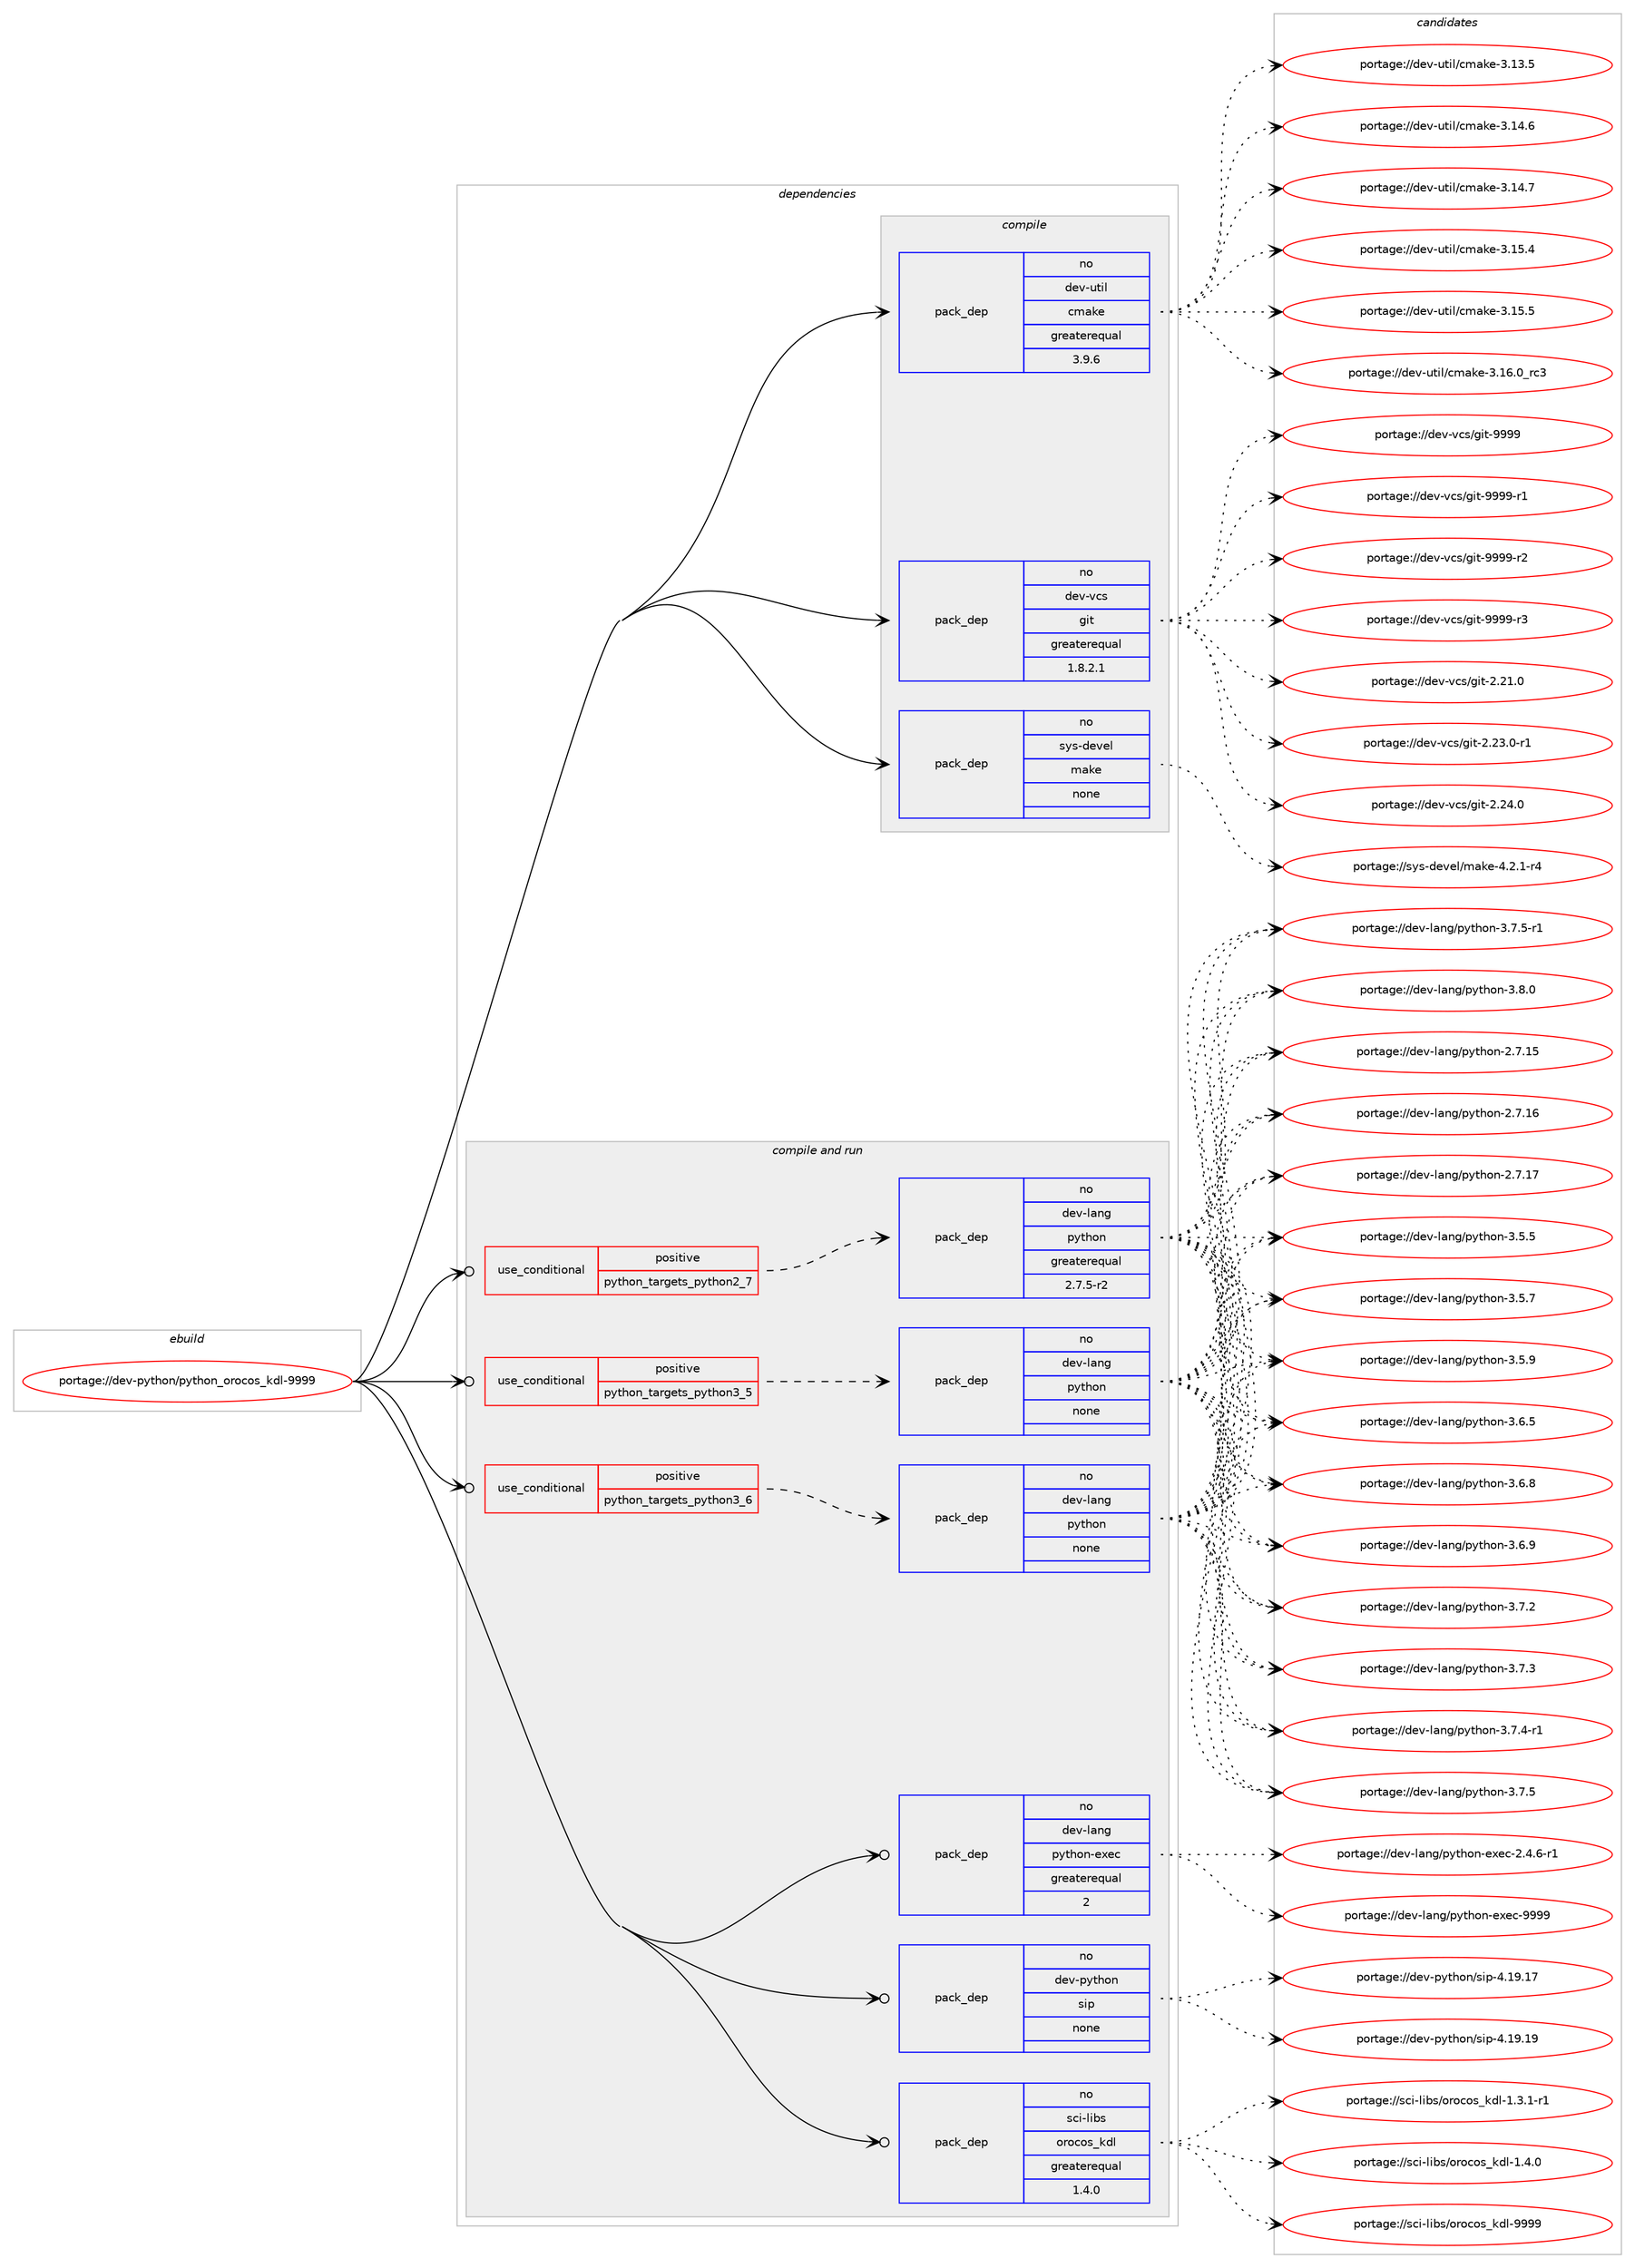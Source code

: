digraph prolog {

# *************
# Graph options
# *************

newrank=true;
concentrate=true;
compound=true;
graph [rankdir=LR,fontname=Helvetica,fontsize=10,ranksep=1.5];#, ranksep=2.5, nodesep=0.2];
edge  [arrowhead=vee];
node  [fontname=Helvetica,fontsize=10];

# **********
# The ebuild
# **********

subgraph cluster_leftcol {
color=gray;
rank=same;
label=<<i>ebuild</i>>;
id [label="portage://dev-python/python_orocos_kdl-9999", color=red, width=4, href="../dev-python/python_orocos_kdl-9999.svg"];
}

# ****************
# The dependencies
# ****************

subgraph cluster_midcol {
color=gray;
label=<<i>dependencies</i>>;
subgraph cluster_compile {
fillcolor="#eeeeee";
style=filled;
label=<<i>compile</i>>;
subgraph pack127727 {
dependency168473 [label=<<TABLE BORDER="0" CELLBORDER="1" CELLSPACING="0" CELLPADDING="4" WIDTH="220"><TR><TD ROWSPAN="6" CELLPADDING="30">pack_dep</TD></TR><TR><TD WIDTH="110">no</TD></TR><TR><TD>dev-util</TD></TR><TR><TD>cmake</TD></TR><TR><TD>greaterequal</TD></TR><TR><TD>3.9.6</TD></TR></TABLE>>, shape=none, color=blue];
}
id:e -> dependency168473:w [weight=20,style="solid",arrowhead="vee"];
subgraph pack127728 {
dependency168474 [label=<<TABLE BORDER="0" CELLBORDER="1" CELLSPACING="0" CELLPADDING="4" WIDTH="220"><TR><TD ROWSPAN="6" CELLPADDING="30">pack_dep</TD></TR><TR><TD WIDTH="110">no</TD></TR><TR><TD>dev-vcs</TD></TR><TR><TD>git</TD></TR><TR><TD>greaterequal</TD></TR><TR><TD>1.8.2.1</TD></TR></TABLE>>, shape=none, color=blue];
}
id:e -> dependency168474:w [weight=20,style="solid",arrowhead="vee"];
subgraph pack127729 {
dependency168475 [label=<<TABLE BORDER="0" CELLBORDER="1" CELLSPACING="0" CELLPADDING="4" WIDTH="220"><TR><TD ROWSPAN="6" CELLPADDING="30">pack_dep</TD></TR><TR><TD WIDTH="110">no</TD></TR><TR><TD>sys-devel</TD></TR><TR><TD>make</TD></TR><TR><TD>none</TD></TR><TR><TD></TD></TR></TABLE>>, shape=none, color=blue];
}
id:e -> dependency168475:w [weight=20,style="solid",arrowhead="vee"];
}
subgraph cluster_compileandrun {
fillcolor="#eeeeee";
style=filled;
label=<<i>compile and run</i>>;
subgraph cond37352 {
dependency168476 [label=<<TABLE BORDER="0" CELLBORDER="1" CELLSPACING="0" CELLPADDING="4"><TR><TD ROWSPAN="3" CELLPADDING="10">use_conditional</TD></TR><TR><TD>positive</TD></TR><TR><TD>python_targets_python2_7</TD></TR></TABLE>>, shape=none, color=red];
subgraph pack127730 {
dependency168477 [label=<<TABLE BORDER="0" CELLBORDER="1" CELLSPACING="0" CELLPADDING="4" WIDTH="220"><TR><TD ROWSPAN="6" CELLPADDING="30">pack_dep</TD></TR><TR><TD WIDTH="110">no</TD></TR><TR><TD>dev-lang</TD></TR><TR><TD>python</TD></TR><TR><TD>greaterequal</TD></TR><TR><TD>2.7.5-r2</TD></TR></TABLE>>, shape=none, color=blue];
}
dependency168476:e -> dependency168477:w [weight=20,style="dashed",arrowhead="vee"];
}
id:e -> dependency168476:w [weight=20,style="solid",arrowhead="odotvee"];
subgraph cond37353 {
dependency168478 [label=<<TABLE BORDER="0" CELLBORDER="1" CELLSPACING="0" CELLPADDING="4"><TR><TD ROWSPAN="3" CELLPADDING="10">use_conditional</TD></TR><TR><TD>positive</TD></TR><TR><TD>python_targets_python3_5</TD></TR></TABLE>>, shape=none, color=red];
subgraph pack127731 {
dependency168479 [label=<<TABLE BORDER="0" CELLBORDER="1" CELLSPACING="0" CELLPADDING="4" WIDTH="220"><TR><TD ROWSPAN="6" CELLPADDING="30">pack_dep</TD></TR><TR><TD WIDTH="110">no</TD></TR><TR><TD>dev-lang</TD></TR><TR><TD>python</TD></TR><TR><TD>none</TD></TR><TR><TD></TD></TR></TABLE>>, shape=none, color=blue];
}
dependency168478:e -> dependency168479:w [weight=20,style="dashed",arrowhead="vee"];
}
id:e -> dependency168478:w [weight=20,style="solid",arrowhead="odotvee"];
subgraph cond37354 {
dependency168480 [label=<<TABLE BORDER="0" CELLBORDER="1" CELLSPACING="0" CELLPADDING="4"><TR><TD ROWSPAN="3" CELLPADDING="10">use_conditional</TD></TR><TR><TD>positive</TD></TR><TR><TD>python_targets_python3_6</TD></TR></TABLE>>, shape=none, color=red];
subgraph pack127732 {
dependency168481 [label=<<TABLE BORDER="0" CELLBORDER="1" CELLSPACING="0" CELLPADDING="4" WIDTH="220"><TR><TD ROWSPAN="6" CELLPADDING="30">pack_dep</TD></TR><TR><TD WIDTH="110">no</TD></TR><TR><TD>dev-lang</TD></TR><TR><TD>python</TD></TR><TR><TD>none</TD></TR><TR><TD></TD></TR></TABLE>>, shape=none, color=blue];
}
dependency168480:e -> dependency168481:w [weight=20,style="dashed",arrowhead="vee"];
}
id:e -> dependency168480:w [weight=20,style="solid",arrowhead="odotvee"];
subgraph pack127733 {
dependency168482 [label=<<TABLE BORDER="0" CELLBORDER="1" CELLSPACING="0" CELLPADDING="4" WIDTH="220"><TR><TD ROWSPAN="6" CELLPADDING="30">pack_dep</TD></TR><TR><TD WIDTH="110">no</TD></TR><TR><TD>dev-lang</TD></TR><TR><TD>python-exec</TD></TR><TR><TD>greaterequal</TD></TR><TR><TD>2</TD></TR></TABLE>>, shape=none, color=blue];
}
id:e -> dependency168482:w [weight=20,style="solid",arrowhead="odotvee"];
subgraph pack127734 {
dependency168483 [label=<<TABLE BORDER="0" CELLBORDER="1" CELLSPACING="0" CELLPADDING="4" WIDTH="220"><TR><TD ROWSPAN="6" CELLPADDING="30">pack_dep</TD></TR><TR><TD WIDTH="110">no</TD></TR><TR><TD>dev-python</TD></TR><TR><TD>sip</TD></TR><TR><TD>none</TD></TR><TR><TD></TD></TR></TABLE>>, shape=none, color=blue];
}
id:e -> dependency168483:w [weight=20,style="solid",arrowhead="odotvee"];
subgraph pack127735 {
dependency168484 [label=<<TABLE BORDER="0" CELLBORDER="1" CELLSPACING="0" CELLPADDING="4" WIDTH="220"><TR><TD ROWSPAN="6" CELLPADDING="30">pack_dep</TD></TR><TR><TD WIDTH="110">no</TD></TR><TR><TD>sci-libs</TD></TR><TR><TD>orocos_kdl</TD></TR><TR><TD>greaterequal</TD></TR><TR><TD>1.4.0</TD></TR></TABLE>>, shape=none, color=blue];
}
id:e -> dependency168484:w [weight=20,style="solid",arrowhead="odotvee"];
}
subgraph cluster_run {
fillcolor="#eeeeee";
style=filled;
label=<<i>run</i>>;
}
}

# **************
# The candidates
# **************

subgraph cluster_choices {
rank=same;
color=gray;
label=<<i>candidates</i>>;

subgraph choice127727 {
color=black;
nodesep=1;
choiceportage1001011184511711610510847991099710710145514649514653 [label="portage://dev-util/cmake-3.13.5", color=red, width=4,href="../dev-util/cmake-3.13.5.svg"];
choiceportage1001011184511711610510847991099710710145514649524654 [label="portage://dev-util/cmake-3.14.6", color=red, width=4,href="../dev-util/cmake-3.14.6.svg"];
choiceportage1001011184511711610510847991099710710145514649524655 [label="portage://dev-util/cmake-3.14.7", color=red, width=4,href="../dev-util/cmake-3.14.7.svg"];
choiceportage1001011184511711610510847991099710710145514649534652 [label="portage://dev-util/cmake-3.15.4", color=red, width=4,href="../dev-util/cmake-3.15.4.svg"];
choiceportage1001011184511711610510847991099710710145514649534653 [label="portage://dev-util/cmake-3.15.5", color=red, width=4,href="../dev-util/cmake-3.15.5.svg"];
choiceportage1001011184511711610510847991099710710145514649544648951149951 [label="portage://dev-util/cmake-3.16.0_rc3", color=red, width=4,href="../dev-util/cmake-3.16.0_rc3.svg"];
dependency168473:e -> choiceportage1001011184511711610510847991099710710145514649514653:w [style=dotted,weight="100"];
dependency168473:e -> choiceportage1001011184511711610510847991099710710145514649524654:w [style=dotted,weight="100"];
dependency168473:e -> choiceportage1001011184511711610510847991099710710145514649524655:w [style=dotted,weight="100"];
dependency168473:e -> choiceportage1001011184511711610510847991099710710145514649534652:w [style=dotted,weight="100"];
dependency168473:e -> choiceportage1001011184511711610510847991099710710145514649534653:w [style=dotted,weight="100"];
dependency168473:e -> choiceportage1001011184511711610510847991099710710145514649544648951149951:w [style=dotted,weight="100"];
}
subgraph choice127728 {
color=black;
nodesep=1;
choiceportage10010111845118991154710310511645504650494648 [label="portage://dev-vcs/git-2.21.0", color=red, width=4,href="../dev-vcs/git-2.21.0.svg"];
choiceportage100101118451189911547103105116455046505146484511449 [label="portage://dev-vcs/git-2.23.0-r1", color=red, width=4,href="../dev-vcs/git-2.23.0-r1.svg"];
choiceportage10010111845118991154710310511645504650524648 [label="portage://dev-vcs/git-2.24.0", color=red, width=4,href="../dev-vcs/git-2.24.0.svg"];
choiceportage1001011184511899115471031051164557575757 [label="portage://dev-vcs/git-9999", color=red, width=4,href="../dev-vcs/git-9999.svg"];
choiceportage10010111845118991154710310511645575757574511449 [label="portage://dev-vcs/git-9999-r1", color=red, width=4,href="../dev-vcs/git-9999-r1.svg"];
choiceportage10010111845118991154710310511645575757574511450 [label="portage://dev-vcs/git-9999-r2", color=red, width=4,href="../dev-vcs/git-9999-r2.svg"];
choiceportage10010111845118991154710310511645575757574511451 [label="portage://dev-vcs/git-9999-r3", color=red, width=4,href="../dev-vcs/git-9999-r3.svg"];
dependency168474:e -> choiceportage10010111845118991154710310511645504650494648:w [style=dotted,weight="100"];
dependency168474:e -> choiceportage100101118451189911547103105116455046505146484511449:w [style=dotted,weight="100"];
dependency168474:e -> choiceportage10010111845118991154710310511645504650524648:w [style=dotted,weight="100"];
dependency168474:e -> choiceportage1001011184511899115471031051164557575757:w [style=dotted,weight="100"];
dependency168474:e -> choiceportage10010111845118991154710310511645575757574511449:w [style=dotted,weight="100"];
dependency168474:e -> choiceportage10010111845118991154710310511645575757574511450:w [style=dotted,weight="100"];
dependency168474:e -> choiceportage10010111845118991154710310511645575757574511451:w [style=dotted,weight="100"];
}
subgraph choice127729 {
color=black;
nodesep=1;
choiceportage1151211154510010111810110847109971071014552465046494511452 [label="portage://sys-devel/make-4.2.1-r4", color=red, width=4,href="../sys-devel/make-4.2.1-r4.svg"];
dependency168475:e -> choiceportage1151211154510010111810110847109971071014552465046494511452:w [style=dotted,weight="100"];
}
subgraph choice127730 {
color=black;
nodesep=1;
choiceportage10010111845108971101034711212111610411111045504655464953 [label="portage://dev-lang/python-2.7.15", color=red, width=4,href="../dev-lang/python-2.7.15.svg"];
choiceportage10010111845108971101034711212111610411111045504655464954 [label="portage://dev-lang/python-2.7.16", color=red, width=4,href="../dev-lang/python-2.7.16.svg"];
choiceportage10010111845108971101034711212111610411111045504655464955 [label="portage://dev-lang/python-2.7.17", color=red, width=4,href="../dev-lang/python-2.7.17.svg"];
choiceportage100101118451089711010347112121116104111110455146534653 [label="portage://dev-lang/python-3.5.5", color=red, width=4,href="../dev-lang/python-3.5.5.svg"];
choiceportage100101118451089711010347112121116104111110455146534655 [label="portage://dev-lang/python-3.5.7", color=red, width=4,href="../dev-lang/python-3.5.7.svg"];
choiceportage100101118451089711010347112121116104111110455146534657 [label="portage://dev-lang/python-3.5.9", color=red, width=4,href="../dev-lang/python-3.5.9.svg"];
choiceportage100101118451089711010347112121116104111110455146544653 [label="portage://dev-lang/python-3.6.5", color=red, width=4,href="../dev-lang/python-3.6.5.svg"];
choiceportage100101118451089711010347112121116104111110455146544656 [label="portage://dev-lang/python-3.6.8", color=red, width=4,href="../dev-lang/python-3.6.8.svg"];
choiceportage100101118451089711010347112121116104111110455146544657 [label="portage://dev-lang/python-3.6.9", color=red, width=4,href="../dev-lang/python-3.6.9.svg"];
choiceportage100101118451089711010347112121116104111110455146554650 [label="portage://dev-lang/python-3.7.2", color=red, width=4,href="../dev-lang/python-3.7.2.svg"];
choiceportage100101118451089711010347112121116104111110455146554651 [label="portage://dev-lang/python-3.7.3", color=red, width=4,href="../dev-lang/python-3.7.3.svg"];
choiceportage1001011184510897110103471121211161041111104551465546524511449 [label="portage://dev-lang/python-3.7.4-r1", color=red, width=4,href="../dev-lang/python-3.7.4-r1.svg"];
choiceportage100101118451089711010347112121116104111110455146554653 [label="portage://dev-lang/python-3.7.5", color=red, width=4,href="../dev-lang/python-3.7.5.svg"];
choiceportage1001011184510897110103471121211161041111104551465546534511449 [label="portage://dev-lang/python-3.7.5-r1", color=red, width=4,href="../dev-lang/python-3.7.5-r1.svg"];
choiceportage100101118451089711010347112121116104111110455146564648 [label="portage://dev-lang/python-3.8.0", color=red, width=4,href="../dev-lang/python-3.8.0.svg"];
dependency168477:e -> choiceportage10010111845108971101034711212111610411111045504655464953:w [style=dotted,weight="100"];
dependency168477:e -> choiceportage10010111845108971101034711212111610411111045504655464954:w [style=dotted,weight="100"];
dependency168477:e -> choiceportage10010111845108971101034711212111610411111045504655464955:w [style=dotted,weight="100"];
dependency168477:e -> choiceportage100101118451089711010347112121116104111110455146534653:w [style=dotted,weight="100"];
dependency168477:e -> choiceportage100101118451089711010347112121116104111110455146534655:w [style=dotted,weight="100"];
dependency168477:e -> choiceportage100101118451089711010347112121116104111110455146534657:w [style=dotted,weight="100"];
dependency168477:e -> choiceportage100101118451089711010347112121116104111110455146544653:w [style=dotted,weight="100"];
dependency168477:e -> choiceportage100101118451089711010347112121116104111110455146544656:w [style=dotted,weight="100"];
dependency168477:e -> choiceportage100101118451089711010347112121116104111110455146544657:w [style=dotted,weight="100"];
dependency168477:e -> choiceportage100101118451089711010347112121116104111110455146554650:w [style=dotted,weight="100"];
dependency168477:e -> choiceportage100101118451089711010347112121116104111110455146554651:w [style=dotted,weight="100"];
dependency168477:e -> choiceportage1001011184510897110103471121211161041111104551465546524511449:w [style=dotted,weight="100"];
dependency168477:e -> choiceportage100101118451089711010347112121116104111110455146554653:w [style=dotted,weight="100"];
dependency168477:e -> choiceportage1001011184510897110103471121211161041111104551465546534511449:w [style=dotted,weight="100"];
dependency168477:e -> choiceportage100101118451089711010347112121116104111110455146564648:w [style=dotted,weight="100"];
}
subgraph choice127731 {
color=black;
nodesep=1;
choiceportage10010111845108971101034711212111610411111045504655464953 [label="portage://dev-lang/python-2.7.15", color=red, width=4,href="../dev-lang/python-2.7.15.svg"];
choiceportage10010111845108971101034711212111610411111045504655464954 [label="portage://dev-lang/python-2.7.16", color=red, width=4,href="../dev-lang/python-2.7.16.svg"];
choiceportage10010111845108971101034711212111610411111045504655464955 [label="portage://dev-lang/python-2.7.17", color=red, width=4,href="../dev-lang/python-2.7.17.svg"];
choiceportage100101118451089711010347112121116104111110455146534653 [label="portage://dev-lang/python-3.5.5", color=red, width=4,href="../dev-lang/python-3.5.5.svg"];
choiceportage100101118451089711010347112121116104111110455146534655 [label="portage://dev-lang/python-3.5.7", color=red, width=4,href="../dev-lang/python-3.5.7.svg"];
choiceportage100101118451089711010347112121116104111110455146534657 [label="portage://dev-lang/python-3.5.9", color=red, width=4,href="../dev-lang/python-3.5.9.svg"];
choiceportage100101118451089711010347112121116104111110455146544653 [label="portage://dev-lang/python-3.6.5", color=red, width=4,href="../dev-lang/python-3.6.5.svg"];
choiceportage100101118451089711010347112121116104111110455146544656 [label="portage://dev-lang/python-3.6.8", color=red, width=4,href="../dev-lang/python-3.6.8.svg"];
choiceportage100101118451089711010347112121116104111110455146544657 [label="portage://dev-lang/python-3.6.9", color=red, width=4,href="../dev-lang/python-3.6.9.svg"];
choiceportage100101118451089711010347112121116104111110455146554650 [label="portage://dev-lang/python-3.7.2", color=red, width=4,href="../dev-lang/python-3.7.2.svg"];
choiceportage100101118451089711010347112121116104111110455146554651 [label="portage://dev-lang/python-3.7.3", color=red, width=4,href="../dev-lang/python-3.7.3.svg"];
choiceportage1001011184510897110103471121211161041111104551465546524511449 [label="portage://dev-lang/python-3.7.4-r1", color=red, width=4,href="../dev-lang/python-3.7.4-r1.svg"];
choiceportage100101118451089711010347112121116104111110455146554653 [label="portage://dev-lang/python-3.7.5", color=red, width=4,href="../dev-lang/python-3.7.5.svg"];
choiceportage1001011184510897110103471121211161041111104551465546534511449 [label="portage://dev-lang/python-3.7.5-r1", color=red, width=4,href="../dev-lang/python-3.7.5-r1.svg"];
choiceportage100101118451089711010347112121116104111110455146564648 [label="portage://dev-lang/python-3.8.0", color=red, width=4,href="../dev-lang/python-3.8.0.svg"];
dependency168479:e -> choiceportage10010111845108971101034711212111610411111045504655464953:w [style=dotted,weight="100"];
dependency168479:e -> choiceportage10010111845108971101034711212111610411111045504655464954:w [style=dotted,weight="100"];
dependency168479:e -> choiceportage10010111845108971101034711212111610411111045504655464955:w [style=dotted,weight="100"];
dependency168479:e -> choiceportage100101118451089711010347112121116104111110455146534653:w [style=dotted,weight="100"];
dependency168479:e -> choiceportage100101118451089711010347112121116104111110455146534655:w [style=dotted,weight="100"];
dependency168479:e -> choiceportage100101118451089711010347112121116104111110455146534657:w [style=dotted,weight="100"];
dependency168479:e -> choiceportage100101118451089711010347112121116104111110455146544653:w [style=dotted,weight="100"];
dependency168479:e -> choiceportage100101118451089711010347112121116104111110455146544656:w [style=dotted,weight="100"];
dependency168479:e -> choiceportage100101118451089711010347112121116104111110455146544657:w [style=dotted,weight="100"];
dependency168479:e -> choiceportage100101118451089711010347112121116104111110455146554650:w [style=dotted,weight="100"];
dependency168479:e -> choiceportage100101118451089711010347112121116104111110455146554651:w [style=dotted,weight="100"];
dependency168479:e -> choiceportage1001011184510897110103471121211161041111104551465546524511449:w [style=dotted,weight="100"];
dependency168479:e -> choiceportage100101118451089711010347112121116104111110455146554653:w [style=dotted,weight="100"];
dependency168479:e -> choiceportage1001011184510897110103471121211161041111104551465546534511449:w [style=dotted,weight="100"];
dependency168479:e -> choiceportage100101118451089711010347112121116104111110455146564648:w [style=dotted,weight="100"];
}
subgraph choice127732 {
color=black;
nodesep=1;
choiceportage10010111845108971101034711212111610411111045504655464953 [label="portage://dev-lang/python-2.7.15", color=red, width=4,href="../dev-lang/python-2.7.15.svg"];
choiceportage10010111845108971101034711212111610411111045504655464954 [label="portage://dev-lang/python-2.7.16", color=red, width=4,href="../dev-lang/python-2.7.16.svg"];
choiceportage10010111845108971101034711212111610411111045504655464955 [label="portage://dev-lang/python-2.7.17", color=red, width=4,href="../dev-lang/python-2.7.17.svg"];
choiceportage100101118451089711010347112121116104111110455146534653 [label="portage://dev-lang/python-3.5.5", color=red, width=4,href="../dev-lang/python-3.5.5.svg"];
choiceportage100101118451089711010347112121116104111110455146534655 [label="portage://dev-lang/python-3.5.7", color=red, width=4,href="../dev-lang/python-3.5.7.svg"];
choiceportage100101118451089711010347112121116104111110455146534657 [label="portage://dev-lang/python-3.5.9", color=red, width=4,href="../dev-lang/python-3.5.9.svg"];
choiceportage100101118451089711010347112121116104111110455146544653 [label="portage://dev-lang/python-3.6.5", color=red, width=4,href="../dev-lang/python-3.6.5.svg"];
choiceportage100101118451089711010347112121116104111110455146544656 [label="portage://dev-lang/python-3.6.8", color=red, width=4,href="../dev-lang/python-3.6.8.svg"];
choiceportage100101118451089711010347112121116104111110455146544657 [label="portage://dev-lang/python-3.6.9", color=red, width=4,href="../dev-lang/python-3.6.9.svg"];
choiceportage100101118451089711010347112121116104111110455146554650 [label="portage://dev-lang/python-3.7.2", color=red, width=4,href="../dev-lang/python-3.7.2.svg"];
choiceportage100101118451089711010347112121116104111110455146554651 [label="portage://dev-lang/python-3.7.3", color=red, width=4,href="../dev-lang/python-3.7.3.svg"];
choiceportage1001011184510897110103471121211161041111104551465546524511449 [label="portage://dev-lang/python-3.7.4-r1", color=red, width=4,href="../dev-lang/python-3.7.4-r1.svg"];
choiceportage100101118451089711010347112121116104111110455146554653 [label="portage://dev-lang/python-3.7.5", color=red, width=4,href="../dev-lang/python-3.7.5.svg"];
choiceportage1001011184510897110103471121211161041111104551465546534511449 [label="portage://dev-lang/python-3.7.5-r1", color=red, width=4,href="../dev-lang/python-3.7.5-r1.svg"];
choiceportage100101118451089711010347112121116104111110455146564648 [label="portage://dev-lang/python-3.8.0", color=red, width=4,href="../dev-lang/python-3.8.0.svg"];
dependency168481:e -> choiceportage10010111845108971101034711212111610411111045504655464953:w [style=dotted,weight="100"];
dependency168481:e -> choiceportage10010111845108971101034711212111610411111045504655464954:w [style=dotted,weight="100"];
dependency168481:e -> choiceportage10010111845108971101034711212111610411111045504655464955:w [style=dotted,weight="100"];
dependency168481:e -> choiceportage100101118451089711010347112121116104111110455146534653:w [style=dotted,weight="100"];
dependency168481:e -> choiceportage100101118451089711010347112121116104111110455146534655:w [style=dotted,weight="100"];
dependency168481:e -> choiceportage100101118451089711010347112121116104111110455146534657:w [style=dotted,weight="100"];
dependency168481:e -> choiceportage100101118451089711010347112121116104111110455146544653:w [style=dotted,weight="100"];
dependency168481:e -> choiceportage100101118451089711010347112121116104111110455146544656:w [style=dotted,weight="100"];
dependency168481:e -> choiceportage100101118451089711010347112121116104111110455146544657:w [style=dotted,weight="100"];
dependency168481:e -> choiceportage100101118451089711010347112121116104111110455146554650:w [style=dotted,weight="100"];
dependency168481:e -> choiceportage100101118451089711010347112121116104111110455146554651:w [style=dotted,weight="100"];
dependency168481:e -> choiceportage1001011184510897110103471121211161041111104551465546524511449:w [style=dotted,weight="100"];
dependency168481:e -> choiceportage100101118451089711010347112121116104111110455146554653:w [style=dotted,weight="100"];
dependency168481:e -> choiceportage1001011184510897110103471121211161041111104551465546534511449:w [style=dotted,weight="100"];
dependency168481:e -> choiceportage100101118451089711010347112121116104111110455146564648:w [style=dotted,weight="100"];
}
subgraph choice127733 {
color=black;
nodesep=1;
choiceportage10010111845108971101034711212111610411111045101120101994550465246544511449 [label="portage://dev-lang/python-exec-2.4.6-r1", color=red, width=4,href="../dev-lang/python-exec-2.4.6-r1.svg"];
choiceportage10010111845108971101034711212111610411111045101120101994557575757 [label="portage://dev-lang/python-exec-9999", color=red, width=4,href="../dev-lang/python-exec-9999.svg"];
dependency168482:e -> choiceportage10010111845108971101034711212111610411111045101120101994550465246544511449:w [style=dotted,weight="100"];
dependency168482:e -> choiceportage10010111845108971101034711212111610411111045101120101994557575757:w [style=dotted,weight="100"];
}
subgraph choice127734 {
color=black;
nodesep=1;
choiceportage10010111845112121116104111110471151051124552464957464955 [label="portage://dev-python/sip-4.19.17", color=red, width=4,href="../dev-python/sip-4.19.17.svg"];
choiceportage10010111845112121116104111110471151051124552464957464957 [label="portage://dev-python/sip-4.19.19", color=red, width=4,href="../dev-python/sip-4.19.19.svg"];
dependency168483:e -> choiceportage10010111845112121116104111110471151051124552464957464955:w [style=dotted,weight="100"];
dependency168483:e -> choiceportage10010111845112121116104111110471151051124552464957464957:w [style=dotted,weight="100"];
}
subgraph choice127735 {
color=black;
nodesep=1;
choiceportage1159910545108105981154711111411199111115951071001084549465146494511449 [label="portage://sci-libs/orocos_kdl-1.3.1-r1", color=red, width=4,href="../sci-libs/orocos_kdl-1.3.1-r1.svg"];
choiceportage115991054510810598115471111141119911111595107100108454946524648 [label="portage://sci-libs/orocos_kdl-1.4.0", color=red, width=4,href="../sci-libs/orocos_kdl-1.4.0.svg"];
choiceportage1159910545108105981154711111411199111115951071001084557575757 [label="portage://sci-libs/orocos_kdl-9999", color=red, width=4,href="../sci-libs/orocos_kdl-9999.svg"];
dependency168484:e -> choiceportage1159910545108105981154711111411199111115951071001084549465146494511449:w [style=dotted,weight="100"];
dependency168484:e -> choiceportage115991054510810598115471111141119911111595107100108454946524648:w [style=dotted,weight="100"];
dependency168484:e -> choiceportage1159910545108105981154711111411199111115951071001084557575757:w [style=dotted,weight="100"];
}
}

}
